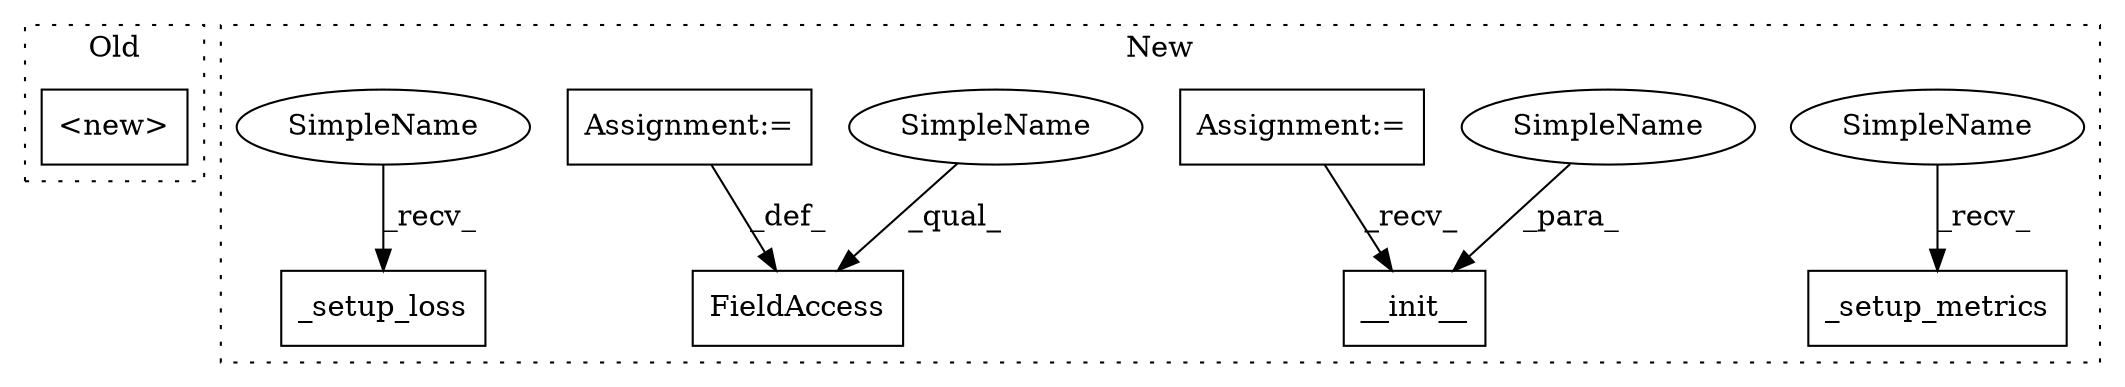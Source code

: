 digraph G {
subgraph cluster0 {
1 [label="<new>" a="46" s="4291" l="8" shape="box"];
label = "Old";
style="dotted";
}
subgraph cluster1 {
2 [label="_setup_metrics" a="32" s="5266" l="16" shape="box"];
3 [label="_setup_loss" a="32" s="5242" l="13" shape="box"];
4 [label="FieldAccess" a="22" s="4962" l="12" shape="box"];
5 [label="__init__" a="32" s="4934,4955" l="9,1" shape="box"];
6 [label="Assignment:=" a="7" s="4974" l="1" shape="box"];
7 [label="Assignment:=" a="7" s="4852" l="13" shape="box"];
8 [label="SimpleName" a="42" s="5261" l="4" shape="ellipse"];
9 [label="SimpleName" a="42" s="4943" l="4" shape="ellipse"];
10 [label="SimpleName" a="42" s="5237" l="4" shape="ellipse"];
11 [label="SimpleName" a="42" s="4962" l="4" shape="ellipse"];
label = "New";
style="dotted";
}
6 -> 4 [label="_def_"];
7 -> 5 [label="_recv_"];
8 -> 2 [label="_recv_"];
9 -> 5 [label="_para_"];
10 -> 3 [label="_recv_"];
11 -> 4 [label="_qual_"];
}